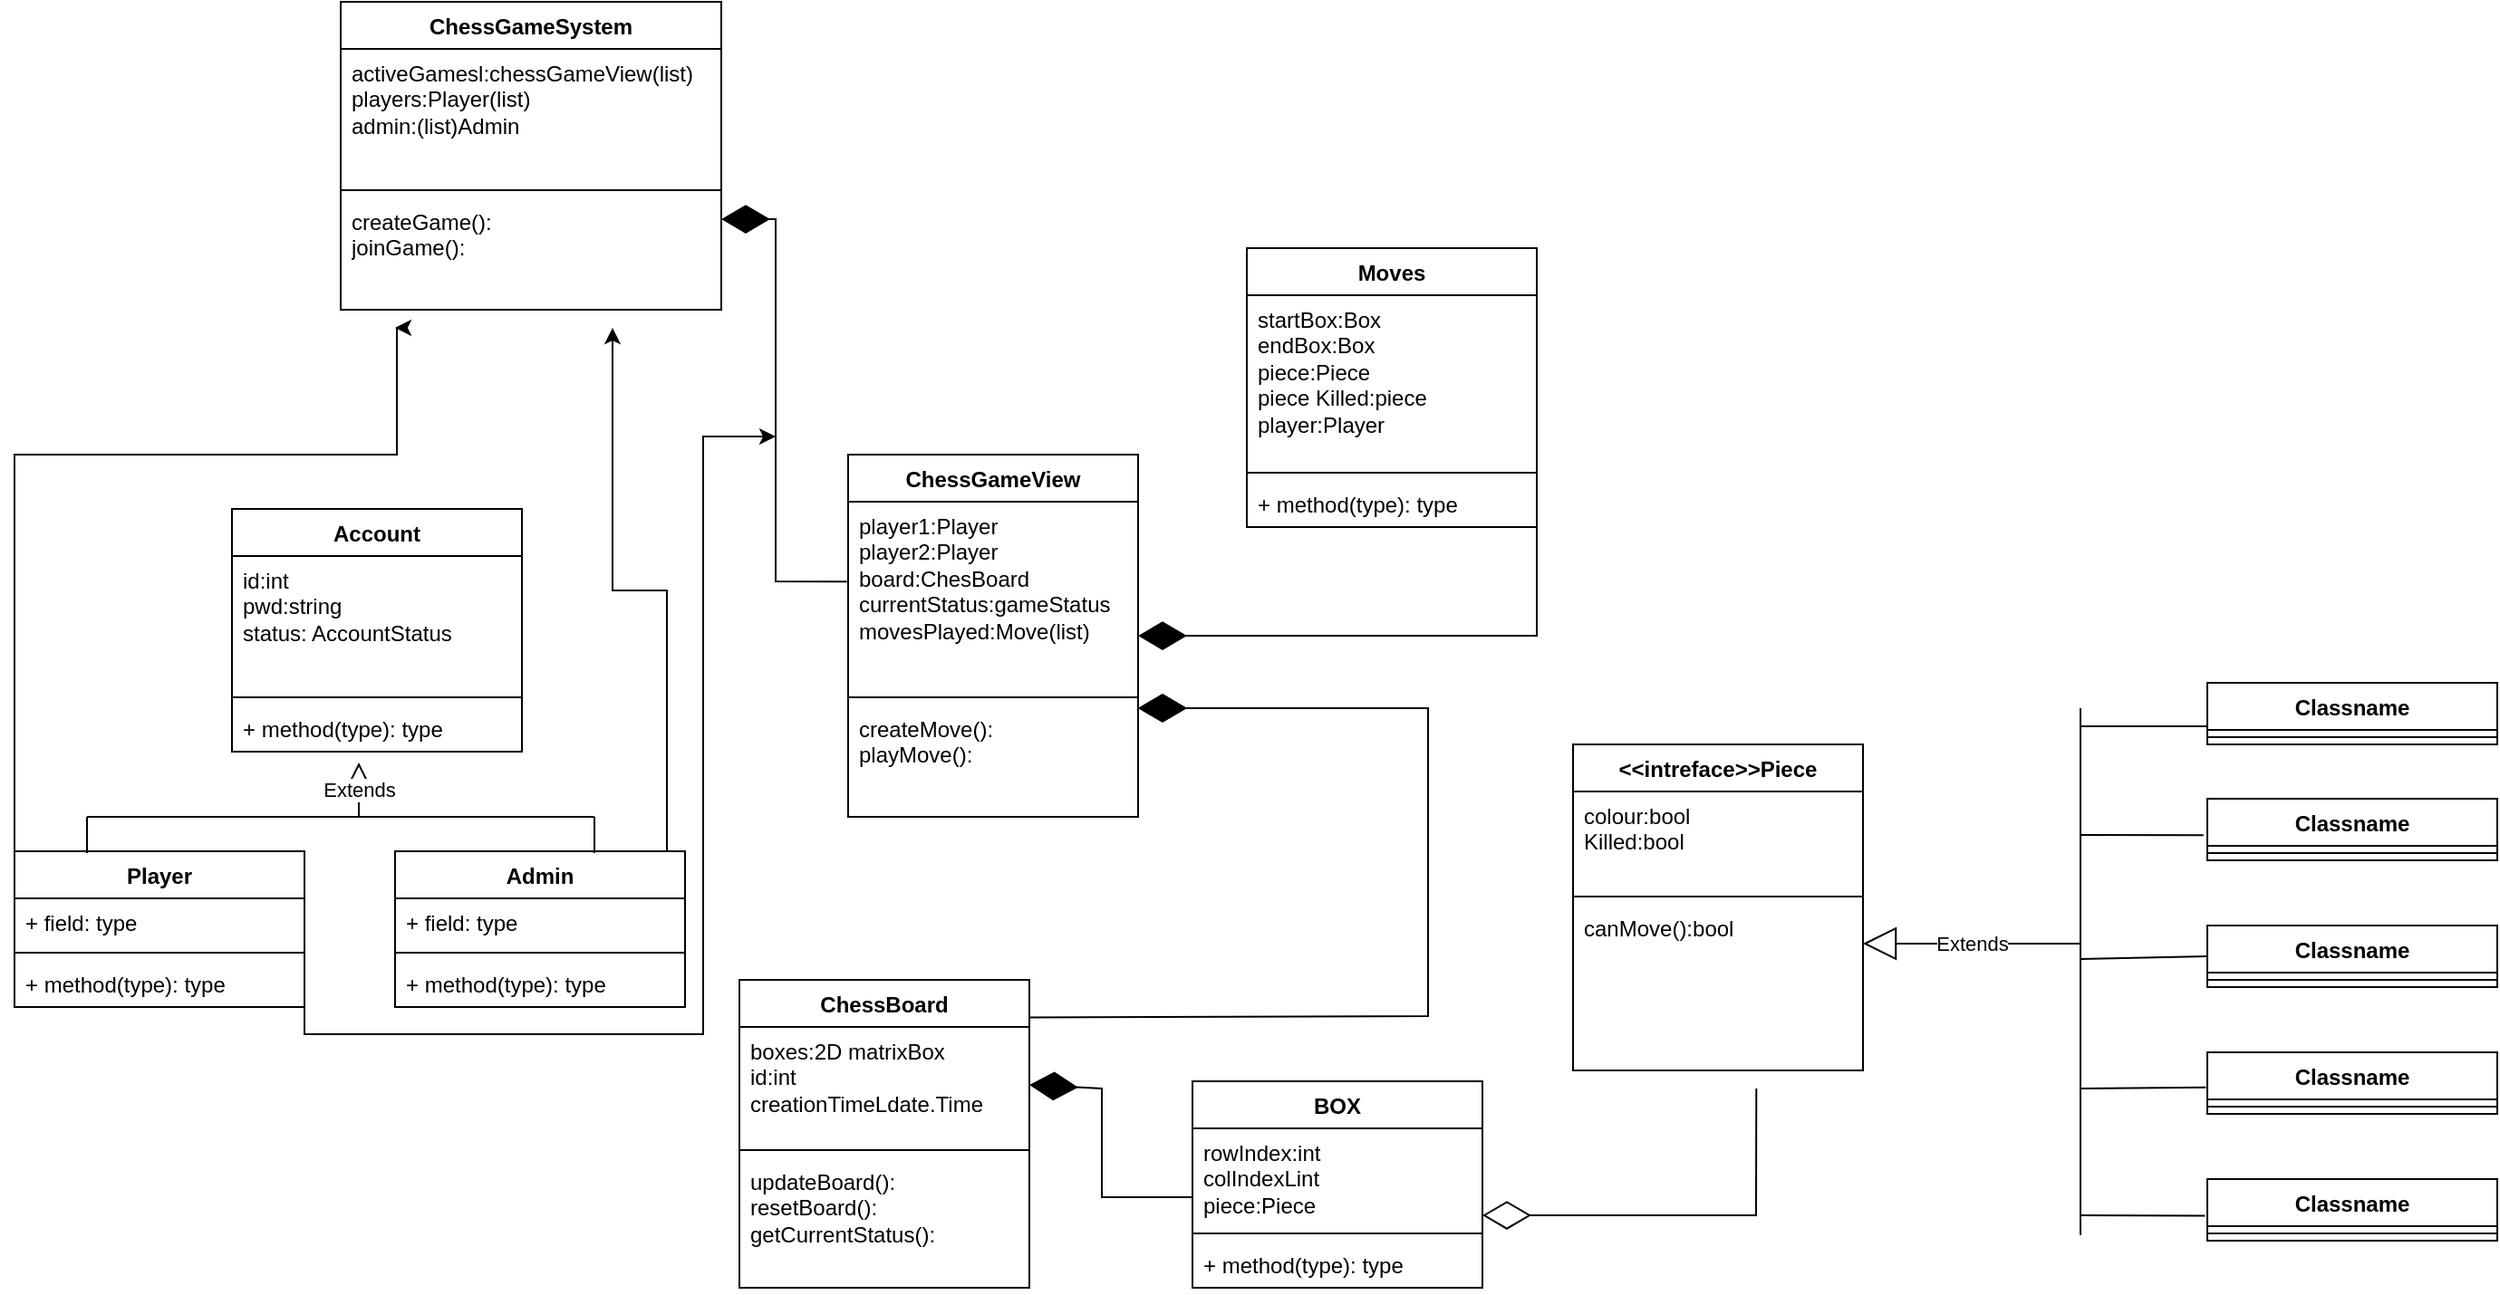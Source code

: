 <mxfile version="26.0.10">
  <diagram name="Page-1" id="ypCs05crEGFQKr5PKMN7">
    <mxGraphModel dx="1990" dy="2480" grid="1" gridSize="10" guides="1" tooltips="1" connect="1" arrows="1" fold="1" page="1" pageScale="1" pageWidth="850" pageHeight="1100" math="0" shadow="0">
      <root>
        <mxCell id="0" />
        <mxCell id="1" parent="0" />
        <mxCell id="SyMgTRrCCVBIhIJBVhTx-1" value="BOX" style="swimlane;fontStyle=1;align=center;verticalAlign=top;childLayout=stackLayout;horizontal=1;startSize=26;horizontalStack=0;resizeParent=1;resizeParentMax=0;resizeLast=0;collapsible=1;marginBottom=0;whiteSpace=wrap;html=1;" vertex="1" parent="1">
          <mxGeometry x="510" y="156" width="160" height="114" as="geometry" />
        </mxCell>
        <mxCell id="SyMgTRrCCVBIhIJBVhTx-2" value="rowIndex:int&lt;div&gt;colIndexLint&lt;/div&gt;&lt;div&gt;piece:Piece&lt;/div&gt;" style="text;strokeColor=none;fillColor=none;align=left;verticalAlign=top;spacingLeft=4;spacingRight=4;overflow=hidden;rotatable=0;points=[[0,0.5],[1,0.5]];portConstraint=eastwest;whiteSpace=wrap;html=1;" vertex="1" parent="SyMgTRrCCVBIhIJBVhTx-1">
          <mxGeometry y="26" width="160" height="54" as="geometry" />
        </mxCell>
        <mxCell id="SyMgTRrCCVBIhIJBVhTx-49" value="" style="endArrow=diamondThin;endFill=0;endSize=24;html=1;rounded=0;entryX=1;entryY=0.889;entryDx=0;entryDy=0;entryPerimeter=0;" edge="1" parent="SyMgTRrCCVBIhIJBVhTx-1" target="SyMgTRrCCVBIhIJBVhTx-2">
          <mxGeometry width="160" relative="1" as="geometry">
            <mxPoint x="311.143" y="4" as="sourcePoint" />
            <mxPoint x="170" y="74" as="targetPoint" />
            <Array as="points">
              <mxPoint x="311" y="74" />
            </Array>
          </mxGeometry>
        </mxCell>
        <mxCell id="SyMgTRrCCVBIhIJBVhTx-3" value="" style="line;strokeWidth=1;fillColor=none;align=left;verticalAlign=middle;spacingTop=-1;spacingLeft=3;spacingRight=3;rotatable=0;labelPosition=right;points=[];portConstraint=eastwest;strokeColor=inherit;" vertex="1" parent="SyMgTRrCCVBIhIJBVhTx-1">
          <mxGeometry y="80" width="160" height="8" as="geometry" />
        </mxCell>
        <mxCell id="SyMgTRrCCVBIhIJBVhTx-4" value="+ method(type): type" style="text;strokeColor=none;fillColor=none;align=left;verticalAlign=top;spacingLeft=4;spacingRight=4;overflow=hidden;rotatable=0;points=[[0,0.5],[1,0.5]];portConstraint=eastwest;whiteSpace=wrap;html=1;" vertex="1" parent="SyMgTRrCCVBIhIJBVhTx-1">
          <mxGeometry y="88" width="160" height="26" as="geometry" />
        </mxCell>
        <mxCell id="SyMgTRrCCVBIhIJBVhTx-9" value="ChessBoard" style="swimlane;fontStyle=1;align=center;verticalAlign=top;childLayout=stackLayout;horizontal=1;startSize=26;horizontalStack=0;resizeParent=1;resizeParentMax=0;resizeLast=0;collapsible=1;marginBottom=0;whiteSpace=wrap;html=1;" vertex="1" parent="1">
          <mxGeometry x="260" y="100" width="160" height="170" as="geometry" />
        </mxCell>
        <mxCell id="SyMgTRrCCVBIhIJBVhTx-10" value="boxes:2D matrixBox&lt;div&gt;id:int&lt;/div&gt;&lt;div&gt;creationTimeLdate.Time&lt;/div&gt;" style="text;strokeColor=none;fillColor=none;align=left;verticalAlign=top;spacingLeft=4;spacingRight=4;overflow=hidden;rotatable=0;points=[[0,0.5],[1,0.5]];portConstraint=eastwest;whiteSpace=wrap;html=1;" vertex="1" parent="SyMgTRrCCVBIhIJBVhTx-9">
          <mxGeometry y="26" width="160" height="64" as="geometry" />
        </mxCell>
        <mxCell id="SyMgTRrCCVBIhIJBVhTx-11" value="" style="line;strokeWidth=1;fillColor=none;align=left;verticalAlign=middle;spacingTop=-1;spacingLeft=3;spacingRight=3;rotatable=0;labelPosition=right;points=[];portConstraint=eastwest;strokeColor=inherit;" vertex="1" parent="SyMgTRrCCVBIhIJBVhTx-9">
          <mxGeometry y="90" width="160" height="8" as="geometry" />
        </mxCell>
        <mxCell id="SyMgTRrCCVBIhIJBVhTx-12" value="updateBoard():&lt;div&gt;resetBoard():&lt;/div&gt;&lt;div&gt;getCurrentStatus():&lt;/div&gt;" style="text;strokeColor=none;fillColor=none;align=left;verticalAlign=top;spacingLeft=4;spacingRight=4;overflow=hidden;rotatable=0;points=[[0,0.5],[1,0.5]];portConstraint=eastwest;whiteSpace=wrap;html=1;" vertex="1" parent="SyMgTRrCCVBIhIJBVhTx-9">
          <mxGeometry y="98" width="160" height="72" as="geometry" />
        </mxCell>
        <mxCell id="SyMgTRrCCVBIhIJBVhTx-13" value="Moves" style="swimlane;fontStyle=1;align=center;verticalAlign=top;childLayout=stackLayout;horizontal=1;startSize=26;horizontalStack=0;resizeParent=1;resizeParentMax=0;resizeLast=0;collapsible=1;marginBottom=0;whiteSpace=wrap;html=1;" vertex="1" parent="1">
          <mxGeometry x="540" y="-304" width="160" height="154" as="geometry" />
        </mxCell>
        <mxCell id="SyMgTRrCCVBIhIJBVhTx-14" value="startBox:Box&lt;div&gt;endBox:Box&amp;nbsp;&lt;/div&gt;&lt;div&gt;piece:Piece&lt;/div&gt;&lt;div&gt;piece Killed:piece&lt;/div&gt;&lt;div&gt;player:Player&lt;/div&gt;" style="text;strokeColor=none;fillColor=none;align=left;verticalAlign=top;spacingLeft=4;spacingRight=4;overflow=hidden;rotatable=0;points=[[0,0.5],[1,0.5]];portConstraint=eastwest;whiteSpace=wrap;html=1;" vertex="1" parent="SyMgTRrCCVBIhIJBVhTx-13">
          <mxGeometry y="26" width="160" height="94" as="geometry" />
        </mxCell>
        <mxCell id="SyMgTRrCCVBIhIJBVhTx-15" value="" style="line;strokeWidth=1;fillColor=none;align=left;verticalAlign=middle;spacingTop=-1;spacingLeft=3;spacingRight=3;rotatable=0;labelPosition=right;points=[];portConstraint=eastwest;strokeColor=inherit;" vertex="1" parent="SyMgTRrCCVBIhIJBVhTx-13">
          <mxGeometry y="120" width="160" height="8" as="geometry" />
        </mxCell>
        <mxCell id="SyMgTRrCCVBIhIJBVhTx-16" value="+ method(type): type" style="text;strokeColor=none;fillColor=none;align=left;verticalAlign=top;spacingLeft=4;spacingRight=4;overflow=hidden;rotatable=0;points=[[0,0.5],[1,0.5]];portConstraint=eastwest;whiteSpace=wrap;html=1;" vertex="1" parent="SyMgTRrCCVBIhIJBVhTx-13">
          <mxGeometry y="128" width="160" height="26" as="geometry" />
        </mxCell>
        <mxCell id="SyMgTRrCCVBIhIJBVhTx-29" value="ChessGameView" style="swimlane;fontStyle=1;align=center;verticalAlign=top;childLayout=stackLayout;horizontal=1;startSize=26;horizontalStack=0;resizeParent=1;resizeParentMax=0;resizeLast=0;collapsible=1;marginBottom=0;whiteSpace=wrap;html=1;" vertex="1" parent="1">
          <mxGeometry x="320" y="-190" width="160" height="200" as="geometry" />
        </mxCell>
        <mxCell id="SyMgTRrCCVBIhIJBVhTx-30" value="player1:Player&lt;div&gt;player2:Player&lt;/div&gt;&lt;div&gt;board:ChesBoard&lt;/div&gt;&lt;div&gt;currentStatus:gameStatus&lt;/div&gt;&lt;div&gt;movesPlayed:Move(list)&lt;/div&gt;" style="text;strokeColor=none;fillColor=none;align=left;verticalAlign=top;spacingLeft=4;spacingRight=4;overflow=hidden;rotatable=0;points=[[0,0.5],[1,0.5]];portConstraint=eastwest;whiteSpace=wrap;html=1;" vertex="1" parent="SyMgTRrCCVBIhIJBVhTx-29">
          <mxGeometry y="26" width="160" height="104" as="geometry" />
        </mxCell>
        <mxCell id="SyMgTRrCCVBIhIJBVhTx-31" value="" style="line;strokeWidth=1;fillColor=none;align=left;verticalAlign=middle;spacingTop=-1;spacingLeft=3;spacingRight=3;rotatable=0;labelPosition=right;points=[];portConstraint=eastwest;strokeColor=inherit;" vertex="1" parent="SyMgTRrCCVBIhIJBVhTx-29">
          <mxGeometry y="130" width="160" height="8" as="geometry" />
        </mxCell>
        <mxCell id="SyMgTRrCCVBIhIJBVhTx-45" value="" style="endArrow=diamondThin;endFill=1;endSize=24;html=1;rounded=0;" edge="1" parent="SyMgTRrCCVBIhIJBVhTx-29">
          <mxGeometry width="160" relative="1" as="geometry">
            <mxPoint x="310" y="140" as="sourcePoint" />
            <mxPoint x="160" y="140" as="targetPoint" />
          </mxGeometry>
        </mxCell>
        <mxCell id="SyMgTRrCCVBIhIJBVhTx-32" value="&lt;div&gt;createMove():&lt;/div&gt;playMove():" style="text;strokeColor=none;fillColor=none;align=left;verticalAlign=top;spacingLeft=4;spacingRight=4;overflow=hidden;rotatable=0;points=[[0,0.5],[1,0.5]];portConstraint=eastwest;whiteSpace=wrap;html=1;" vertex="1" parent="SyMgTRrCCVBIhIJBVhTx-29">
          <mxGeometry y="138" width="160" height="62" as="geometry" />
        </mxCell>
        <mxCell id="SyMgTRrCCVBIhIJBVhTx-33" value="ChessGameSystem" style="swimlane;fontStyle=1;align=center;verticalAlign=top;childLayout=stackLayout;horizontal=1;startSize=26;horizontalStack=0;resizeParent=1;resizeParentMax=0;resizeLast=0;collapsible=1;marginBottom=0;whiteSpace=wrap;html=1;" vertex="1" parent="1">
          <mxGeometry x="40" y="-440" width="210" height="170" as="geometry" />
        </mxCell>
        <mxCell id="SyMgTRrCCVBIhIJBVhTx-34" value="activeGamesl:chessGameView(list)&lt;div&gt;players:Player(list)&lt;/div&gt;&lt;div&gt;admin:(list)Admin&lt;/div&gt;" style="text;strokeColor=none;fillColor=none;align=left;verticalAlign=top;spacingLeft=4;spacingRight=4;overflow=hidden;rotatable=0;points=[[0,0.5],[1,0.5]];portConstraint=eastwest;whiteSpace=wrap;html=1;" vertex="1" parent="SyMgTRrCCVBIhIJBVhTx-33">
          <mxGeometry y="26" width="210" height="74" as="geometry" />
        </mxCell>
        <mxCell id="SyMgTRrCCVBIhIJBVhTx-35" value="" style="line;strokeWidth=1;fillColor=none;align=left;verticalAlign=middle;spacingTop=-1;spacingLeft=3;spacingRight=3;rotatable=0;labelPosition=right;points=[];portConstraint=eastwest;strokeColor=inherit;" vertex="1" parent="SyMgTRrCCVBIhIJBVhTx-33">
          <mxGeometry y="100" width="210" height="8" as="geometry" />
        </mxCell>
        <mxCell id="SyMgTRrCCVBIhIJBVhTx-36" value="createGame():&lt;div&gt;joinGame():&lt;/div&gt;" style="text;strokeColor=none;fillColor=none;align=left;verticalAlign=top;spacingLeft=4;spacingRight=4;overflow=hidden;rotatable=0;points=[[0,0.5],[1,0.5]];portConstraint=eastwest;whiteSpace=wrap;html=1;" vertex="1" parent="SyMgTRrCCVBIhIJBVhTx-33">
          <mxGeometry y="108" width="210" height="62" as="geometry" />
        </mxCell>
        <mxCell id="SyMgTRrCCVBIhIJBVhTx-42" value="" style="endArrow=diamondThin;endFill=1;endSize=24;html=1;rounded=0;entryX=1;entryY=0.5;entryDx=0;entryDy=0;exitX=0;exitY=0.704;exitDx=0;exitDy=0;exitPerimeter=0;" edge="1" parent="1" source="SyMgTRrCCVBIhIJBVhTx-2" target="SyMgTRrCCVBIhIJBVhTx-10">
          <mxGeometry width="160" relative="1" as="geometry">
            <mxPoint x="500" y="220" as="sourcePoint" />
            <mxPoint x="430" y="160" as="targetPoint" />
            <Array as="points">
              <mxPoint x="460" y="220" />
              <mxPoint x="460" y="160" />
            </Array>
          </mxGeometry>
        </mxCell>
        <mxCell id="SyMgTRrCCVBIhIJBVhTx-43" value="" style="endArrow=diamondThin;endFill=0;endSize=24;html=1;rounded=0;exitX=1.001;exitY=0.122;exitDx=0;exitDy=0;exitPerimeter=0;entryX=1;entryY=0.032;entryDx=0;entryDy=0;entryPerimeter=0;" edge="1" parent="1" source="SyMgTRrCCVBIhIJBVhTx-9" target="SyMgTRrCCVBIhIJBVhTx-32">
          <mxGeometry width="160" relative="1" as="geometry">
            <mxPoint x="420" y="120" as="sourcePoint" />
            <mxPoint x="490" y="-50" as="targetPoint" />
            <Array as="points">
              <mxPoint x="640" y="120" />
              <mxPoint x="640" y="-50" />
            </Array>
          </mxGeometry>
        </mxCell>
        <mxCell id="SyMgTRrCCVBIhIJBVhTx-46" value="" style="endArrow=diamondThin;endFill=1;endSize=24;html=1;rounded=0;exitX=-0.004;exitY=0.424;exitDx=0;exitDy=0;exitPerimeter=0;entryX=1;entryY=0.194;entryDx=0;entryDy=0;entryPerimeter=0;" edge="1" parent="1" source="SyMgTRrCCVBIhIJBVhTx-30" target="SyMgTRrCCVBIhIJBVhTx-36">
          <mxGeometry width="160" relative="1" as="geometry">
            <mxPoint x="110" y="-320" as="sourcePoint" />
            <mxPoint x="270" y="-320" as="targetPoint" />
            <Array as="points">
              <mxPoint x="280" y="-120" />
              <mxPoint x="280" y="-320" />
            </Array>
          </mxGeometry>
        </mxCell>
        <mxCell id="SyMgTRrCCVBIhIJBVhTx-48" value="" style="endArrow=diamondThin;endFill=1;endSize=24;html=1;rounded=0;exitX=1;exitY=0.5;exitDx=0;exitDy=0;entryX=1;entryY=0.712;entryDx=0;entryDy=0;entryPerimeter=0;" edge="1" parent="1" source="SyMgTRrCCVBIhIJBVhTx-16" target="SyMgTRrCCVBIhIJBVhTx-30">
          <mxGeometry width="160" relative="1" as="geometry">
            <mxPoint x="350" y="-90" as="sourcePoint" />
            <mxPoint x="510" y="-90" as="targetPoint" />
            <Array as="points">
              <mxPoint x="700" y="-90" />
            </Array>
          </mxGeometry>
        </mxCell>
        <mxCell id="SyMgTRrCCVBIhIJBVhTx-5" value="&amp;lt;&amp;lt;intreface&amp;gt;&amp;gt;Piece" style="swimlane;fontStyle=1;align=center;verticalAlign=top;childLayout=stackLayout;horizontal=1;startSize=26;horizontalStack=0;resizeParent=1;resizeParentMax=0;resizeLast=0;collapsible=1;marginBottom=0;whiteSpace=wrap;html=1;" vertex="1" parent="1">
          <mxGeometry x="720" y="-30" width="160" height="180" as="geometry" />
        </mxCell>
        <mxCell id="SyMgTRrCCVBIhIJBVhTx-6" value="colour:bool&lt;div&gt;Killed:bool&lt;/div&gt;&lt;div&gt;&lt;br&gt;&lt;/div&gt;" style="text;strokeColor=none;fillColor=none;align=left;verticalAlign=top;spacingLeft=4;spacingRight=4;overflow=hidden;rotatable=0;points=[[0,0.5],[1,0.5]];portConstraint=eastwest;whiteSpace=wrap;html=1;" vertex="1" parent="SyMgTRrCCVBIhIJBVhTx-5">
          <mxGeometry y="26" width="160" height="54" as="geometry" />
        </mxCell>
        <mxCell id="SyMgTRrCCVBIhIJBVhTx-7" value="" style="line;strokeWidth=1;fillColor=none;align=left;verticalAlign=middle;spacingTop=-1;spacingLeft=3;spacingRight=3;rotatable=0;labelPosition=right;points=[];portConstraint=eastwest;strokeColor=inherit;" vertex="1" parent="SyMgTRrCCVBIhIJBVhTx-5">
          <mxGeometry y="80" width="160" height="8" as="geometry" />
        </mxCell>
        <mxCell id="SyMgTRrCCVBIhIJBVhTx-8" value="canMove():bool&lt;div&gt;&lt;br&gt;&lt;/div&gt;" style="text;strokeColor=none;fillColor=none;align=left;verticalAlign=top;spacingLeft=4;spacingRight=4;overflow=hidden;rotatable=0;points=[[0,0.5],[1,0.5]];portConstraint=eastwest;whiteSpace=wrap;html=1;" vertex="1" parent="SyMgTRrCCVBIhIJBVhTx-5">
          <mxGeometry y="88" width="160" height="92" as="geometry" />
        </mxCell>
        <mxCell id="SyMgTRrCCVBIhIJBVhTx-51" value="Account" style="swimlane;fontStyle=1;align=center;verticalAlign=top;childLayout=stackLayout;horizontal=1;startSize=26;horizontalStack=0;resizeParent=1;resizeParentMax=0;resizeLast=0;collapsible=1;marginBottom=0;whiteSpace=wrap;html=1;" vertex="1" parent="1">
          <mxGeometry x="-20" y="-160" width="160" height="134" as="geometry" />
        </mxCell>
        <mxCell id="SyMgTRrCCVBIhIJBVhTx-52" value="id:int&lt;div&gt;pwd:string&lt;/div&gt;&lt;div&gt;status: AccountStatus&lt;/div&gt;" style="text;strokeColor=none;fillColor=none;align=left;verticalAlign=top;spacingLeft=4;spacingRight=4;overflow=hidden;rotatable=0;points=[[0,0.5],[1,0.5]];portConstraint=eastwest;whiteSpace=wrap;html=1;" vertex="1" parent="SyMgTRrCCVBIhIJBVhTx-51">
          <mxGeometry y="26" width="160" height="74" as="geometry" />
        </mxCell>
        <mxCell id="SyMgTRrCCVBIhIJBVhTx-53" value="" style="line;strokeWidth=1;fillColor=none;align=left;verticalAlign=middle;spacingTop=-1;spacingLeft=3;spacingRight=3;rotatable=0;labelPosition=right;points=[];portConstraint=eastwest;strokeColor=inherit;" vertex="1" parent="SyMgTRrCCVBIhIJBVhTx-51">
          <mxGeometry y="100" width="160" height="8" as="geometry" />
        </mxCell>
        <mxCell id="SyMgTRrCCVBIhIJBVhTx-54" value="+ method(type): type" style="text;strokeColor=none;fillColor=none;align=left;verticalAlign=top;spacingLeft=4;spacingRight=4;overflow=hidden;rotatable=0;points=[[0,0.5],[1,0.5]];portConstraint=eastwest;whiteSpace=wrap;html=1;" vertex="1" parent="SyMgTRrCCVBIhIJBVhTx-51">
          <mxGeometry y="108" width="160" height="26" as="geometry" />
        </mxCell>
        <mxCell id="SyMgTRrCCVBIhIJBVhTx-94" style="edgeStyle=orthogonalEdgeStyle;rounded=0;orthogonalLoop=1;jettySize=auto;html=1;exitX=0;exitY=0;exitDx=0;exitDy=0;" edge="1" parent="1" source="SyMgTRrCCVBIhIJBVhTx-55">
          <mxGeometry relative="1" as="geometry">
            <mxPoint x="70" y="-260" as="targetPoint" />
            <Array as="points">
              <mxPoint x="-140" y="-190" />
              <mxPoint x="71" y="-190" />
            </Array>
          </mxGeometry>
        </mxCell>
        <mxCell id="SyMgTRrCCVBIhIJBVhTx-95" style="edgeStyle=orthogonalEdgeStyle;rounded=0;orthogonalLoop=1;jettySize=auto;html=1;exitX=1;exitY=0;exitDx=0;exitDy=0;" edge="1" parent="1" source="SyMgTRrCCVBIhIJBVhTx-55">
          <mxGeometry relative="1" as="geometry">
            <mxPoint x="280" y="-200" as="targetPoint" />
            <Array as="points">
              <mxPoint x="20" y="130" />
              <mxPoint x="240" y="130" />
              <mxPoint x="240" y="-200" />
            </Array>
          </mxGeometry>
        </mxCell>
        <mxCell id="SyMgTRrCCVBIhIJBVhTx-55" value="Player" style="swimlane;fontStyle=1;align=center;verticalAlign=top;childLayout=stackLayout;horizontal=1;startSize=26;horizontalStack=0;resizeParent=1;resizeParentMax=0;resizeLast=0;collapsible=1;marginBottom=0;whiteSpace=wrap;html=1;" vertex="1" parent="1">
          <mxGeometry x="-140" y="29" width="160" height="86" as="geometry" />
        </mxCell>
        <mxCell id="SyMgTRrCCVBIhIJBVhTx-56" value="+ field: type" style="text;strokeColor=none;fillColor=none;align=left;verticalAlign=top;spacingLeft=4;spacingRight=4;overflow=hidden;rotatable=0;points=[[0,0.5],[1,0.5]];portConstraint=eastwest;whiteSpace=wrap;html=1;" vertex="1" parent="SyMgTRrCCVBIhIJBVhTx-55">
          <mxGeometry y="26" width="160" height="26" as="geometry" />
        </mxCell>
        <mxCell id="SyMgTRrCCVBIhIJBVhTx-57" value="" style="line;strokeWidth=1;fillColor=none;align=left;verticalAlign=middle;spacingTop=-1;spacingLeft=3;spacingRight=3;rotatable=0;labelPosition=right;points=[];portConstraint=eastwest;strokeColor=inherit;" vertex="1" parent="SyMgTRrCCVBIhIJBVhTx-55">
          <mxGeometry y="52" width="160" height="8" as="geometry" />
        </mxCell>
        <mxCell id="SyMgTRrCCVBIhIJBVhTx-58" value="+ method(type): type" style="text;strokeColor=none;fillColor=none;align=left;verticalAlign=top;spacingLeft=4;spacingRight=4;overflow=hidden;rotatable=0;points=[[0,0.5],[1,0.5]];portConstraint=eastwest;whiteSpace=wrap;html=1;" vertex="1" parent="SyMgTRrCCVBIhIJBVhTx-55">
          <mxGeometry y="60" width="160" height="26" as="geometry" />
        </mxCell>
        <mxCell id="SyMgTRrCCVBIhIJBVhTx-96" style="edgeStyle=orthogonalEdgeStyle;rounded=0;orthogonalLoop=1;jettySize=auto;html=1;exitX=1;exitY=0;exitDx=0;exitDy=0;" edge="1" parent="1" source="SyMgTRrCCVBIhIJBVhTx-59">
          <mxGeometry relative="1" as="geometry">
            <mxPoint x="190" y="-260" as="targetPoint" />
            <Array as="points">
              <mxPoint x="220" y="29" />
              <mxPoint x="220" y="-115" />
              <mxPoint x="190" y="-115" />
            </Array>
          </mxGeometry>
        </mxCell>
        <mxCell id="SyMgTRrCCVBIhIJBVhTx-59" value="Admin" style="swimlane;fontStyle=1;align=center;verticalAlign=top;childLayout=stackLayout;horizontal=1;startSize=26;horizontalStack=0;resizeParent=1;resizeParentMax=0;resizeLast=0;collapsible=1;marginBottom=0;whiteSpace=wrap;html=1;" vertex="1" parent="1">
          <mxGeometry x="70" y="29" width="160" height="86" as="geometry" />
        </mxCell>
        <mxCell id="SyMgTRrCCVBIhIJBVhTx-60" value="+ field: type" style="text;strokeColor=none;fillColor=none;align=left;verticalAlign=top;spacingLeft=4;spacingRight=4;overflow=hidden;rotatable=0;points=[[0,0.5],[1,0.5]];portConstraint=eastwest;whiteSpace=wrap;html=1;" vertex="1" parent="SyMgTRrCCVBIhIJBVhTx-59">
          <mxGeometry y="26" width="160" height="26" as="geometry" />
        </mxCell>
        <mxCell id="SyMgTRrCCVBIhIJBVhTx-61" value="" style="line;strokeWidth=1;fillColor=none;align=left;verticalAlign=middle;spacingTop=-1;spacingLeft=3;spacingRight=3;rotatable=0;labelPosition=right;points=[];portConstraint=eastwest;strokeColor=inherit;" vertex="1" parent="SyMgTRrCCVBIhIJBVhTx-59">
          <mxGeometry y="52" width="160" height="8" as="geometry" />
        </mxCell>
        <mxCell id="SyMgTRrCCVBIhIJBVhTx-62" value="+ method(type): type" style="text;strokeColor=none;fillColor=none;align=left;verticalAlign=top;spacingLeft=4;spacingRight=4;overflow=hidden;rotatable=0;points=[[0,0.5],[1,0.5]];portConstraint=eastwest;whiteSpace=wrap;html=1;" vertex="1" parent="SyMgTRrCCVBIhIJBVhTx-59">
          <mxGeometry y="60" width="160" height="26" as="geometry" />
        </mxCell>
        <mxCell id="SyMgTRrCCVBIhIJBVhTx-63" value="Extends" style="endArrow=block;endSize=16;endFill=0;html=1;rounded=0;" edge="1" parent="1">
          <mxGeometry width="160" relative="1" as="geometry">
            <mxPoint x="50" y="10" as="sourcePoint" />
            <mxPoint x="50" y="-20" as="targetPoint" />
          </mxGeometry>
        </mxCell>
        <mxCell id="SyMgTRrCCVBIhIJBVhTx-64" value="" style="endArrow=none;html=1;rounded=0;" edge="1" parent="1">
          <mxGeometry width="50" height="50" relative="1" as="geometry">
            <mxPoint x="-100" y="10" as="sourcePoint" />
            <mxPoint x="180" y="10" as="targetPoint" />
          </mxGeometry>
        </mxCell>
        <mxCell id="SyMgTRrCCVBIhIJBVhTx-65" value="" style="endArrow=none;html=1;rounded=0;" edge="1" parent="1">
          <mxGeometry width="50" height="50" relative="1" as="geometry">
            <mxPoint x="-100" y="30" as="sourcePoint" />
            <mxPoint x="-100" y="10" as="targetPoint" />
          </mxGeometry>
        </mxCell>
        <mxCell id="SyMgTRrCCVBIhIJBVhTx-66" value="" style="endArrow=none;html=1;rounded=0;" edge="1" parent="1">
          <mxGeometry width="50" height="50" relative="1" as="geometry">
            <mxPoint x="180" y="30" as="sourcePoint" />
            <mxPoint x="180" y="10" as="targetPoint" />
          </mxGeometry>
        </mxCell>
        <mxCell id="SyMgTRrCCVBIhIJBVhTx-67" value="Extends" style="endArrow=block;endSize=16;endFill=0;html=1;rounded=0;" edge="1" parent="1">
          <mxGeometry width="160" relative="1" as="geometry">
            <mxPoint x="1000" y="80" as="sourcePoint" />
            <mxPoint x="880" y="80" as="targetPoint" />
          </mxGeometry>
        </mxCell>
        <mxCell id="SyMgTRrCCVBIhIJBVhTx-68" value="" style="endArrow=none;html=1;rounded=0;" edge="1" parent="1">
          <mxGeometry width="50" height="50" relative="1" as="geometry">
            <mxPoint x="1000" y="240.914" as="sourcePoint" />
            <mxPoint x="1000" y="-50" as="targetPoint" />
          </mxGeometry>
        </mxCell>
        <mxCell id="SyMgTRrCCVBIhIJBVhTx-69" value="Classname" style="swimlane;fontStyle=1;align=center;verticalAlign=top;childLayout=stackLayout;horizontal=1;startSize=26;horizontalStack=0;resizeParent=1;resizeParentMax=0;resizeLast=0;collapsible=1;marginBottom=0;whiteSpace=wrap;html=1;" vertex="1" parent="1">
          <mxGeometry x="1070" y="-64" width="160" height="34" as="geometry" />
        </mxCell>
        <mxCell id="SyMgTRrCCVBIhIJBVhTx-71" value="" style="line;strokeWidth=1;fillColor=none;align=left;verticalAlign=middle;spacingTop=-1;spacingLeft=3;spacingRight=3;rotatable=0;labelPosition=right;points=[];portConstraint=eastwest;strokeColor=inherit;" vertex="1" parent="SyMgTRrCCVBIhIJBVhTx-69">
          <mxGeometry y="26" width="160" height="8" as="geometry" />
        </mxCell>
        <mxCell id="SyMgTRrCCVBIhIJBVhTx-73" value="Classname" style="swimlane;fontStyle=1;align=center;verticalAlign=top;childLayout=stackLayout;horizontal=1;startSize=26;horizontalStack=0;resizeParent=1;resizeParentMax=0;resizeLast=0;collapsible=1;marginBottom=0;whiteSpace=wrap;html=1;" vertex="1" parent="1">
          <mxGeometry x="1070" width="160" height="34" as="geometry" />
        </mxCell>
        <mxCell id="SyMgTRrCCVBIhIJBVhTx-75" value="" style="line;strokeWidth=1;fillColor=none;align=left;verticalAlign=middle;spacingTop=-1;spacingLeft=3;spacingRight=3;rotatable=0;labelPosition=right;points=[];portConstraint=eastwest;strokeColor=inherit;" vertex="1" parent="SyMgTRrCCVBIhIJBVhTx-73">
          <mxGeometry y="26" width="160" height="8" as="geometry" />
        </mxCell>
        <mxCell id="SyMgTRrCCVBIhIJBVhTx-77" value="Classname" style="swimlane;fontStyle=1;align=center;verticalAlign=top;childLayout=stackLayout;horizontal=1;startSize=26;horizontalStack=0;resizeParent=1;resizeParentMax=0;resizeLast=0;collapsible=1;marginBottom=0;whiteSpace=wrap;html=1;" vertex="1" parent="1">
          <mxGeometry x="1070" y="70" width="160" height="34" as="geometry" />
        </mxCell>
        <mxCell id="SyMgTRrCCVBIhIJBVhTx-79" value="" style="line;strokeWidth=1;fillColor=none;align=left;verticalAlign=middle;spacingTop=-1;spacingLeft=3;spacingRight=3;rotatable=0;labelPosition=right;points=[];portConstraint=eastwest;strokeColor=inherit;" vertex="1" parent="SyMgTRrCCVBIhIJBVhTx-77">
          <mxGeometry y="26" width="160" height="8" as="geometry" />
        </mxCell>
        <mxCell id="SyMgTRrCCVBIhIJBVhTx-81" value="Classname" style="swimlane;fontStyle=1;align=center;verticalAlign=top;childLayout=stackLayout;horizontal=1;startSize=26;horizontalStack=0;resizeParent=1;resizeParentMax=0;resizeLast=0;collapsible=1;marginBottom=0;whiteSpace=wrap;html=1;" vertex="1" parent="1">
          <mxGeometry x="1070" y="140" width="160" height="34" as="geometry" />
        </mxCell>
        <mxCell id="SyMgTRrCCVBIhIJBVhTx-83" value="" style="line;strokeWidth=1;fillColor=none;align=left;verticalAlign=middle;spacingTop=-1;spacingLeft=3;spacingRight=3;rotatable=0;labelPosition=right;points=[];portConstraint=eastwest;strokeColor=inherit;" vertex="1" parent="SyMgTRrCCVBIhIJBVhTx-81">
          <mxGeometry y="26" width="160" height="8" as="geometry" />
        </mxCell>
        <mxCell id="SyMgTRrCCVBIhIJBVhTx-85" value="Classname" style="swimlane;fontStyle=1;align=center;verticalAlign=top;childLayout=stackLayout;horizontal=1;startSize=26;horizontalStack=0;resizeParent=1;resizeParentMax=0;resizeLast=0;collapsible=1;marginBottom=0;whiteSpace=wrap;html=1;" vertex="1" parent="1">
          <mxGeometry x="1070" y="210" width="160" height="34" as="geometry" />
        </mxCell>
        <mxCell id="SyMgTRrCCVBIhIJBVhTx-87" value="" style="line;strokeWidth=1;fillColor=none;align=left;verticalAlign=middle;spacingTop=-1;spacingLeft=3;spacingRight=3;rotatable=0;labelPosition=right;points=[];portConstraint=eastwest;strokeColor=inherit;" vertex="1" parent="SyMgTRrCCVBIhIJBVhTx-85">
          <mxGeometry y="26" width="160" height="8" as="geometry" />
        </mxCell>
        <mxCell id="SyMgTRrCCVBIhIJBVhTx-89" value="" style="endArrow=none;html=1;rounded=0;" edge="1" parent="1">
          <mxGeometry width="50" height="50" relative="1" as="geometry">
            <mxPoint x="1000" y="-40" as="sourcePoint" />
            <mxPoint x="1070" y="-40" as="targetPoint" />
          </mxGeometry>
        </mxCell>
        <mxCell id="SyMgTRrCCVBIhIJBVhTx-90" value="" style="endArrow=none;html=1;rounded=0;entryX=-0.013;entryY=0.593;entryDx=0;entryDy=0;entryPerimeter=0;" edge="1" parent="1" target="SyMgTRrCCVBIhIJBVhTx-73">
          <mxGeometry width="50" height="50" relative="1" as="geometry">
            <mxPoint x="1000" y="20" as="sourcePoint" />
            <mxPoint x="1050" y="-20" as="targetPoint" />
          </mxGeometry>
        </mxCell>
        <mxCell id="SyMgTRrCCVBIhIJBVhTx-91" value="" style="endArrow=none;html=1;rounded=0;entryX=0;entryY=0.5;entryDx=0;entryDy=0;" edge="1" parent="1" target="SyMgTRrCCVBIhIJBVhTx-77">
          <mxGeometry width="50" height="50" relative="1" as="geometry">
            <mxPoint x="1000" y="88.5" as="sourcePoint" />
            <mxPoint x="1070" y="85.5" as="targetPoint" />
          </mxGeometry>
        </mxCell>
        <mxCell id="SyMgTRrCCVBIhIJBVhTx-92" value="" style="endArrow=none;html=1;rounded=0;entryX=-0.005;entryY=0.57;entryDx=0;entryDy=0;entryPerimeter=0;" edge="1" parent="1" target="SyMgTRrCCVBIhIJBVhTx-81">
          <mxGeometry width="50" height="50" relative="1" as="geometry">
            <mxPoint x="1000" y="160" as="sourcePoint" />
            <mxPoint x="1050" y="110" as="targetPoint" />
          </mxGeometry>
        </mxCell>
        <mxCell id="SyMgTRrCCVBIhIJBVhTx-93" value="" style="endArrow=none;html=1;rounded=0;entryX=-0.008;entryY=0.594;entryDx=0;entryDy=0;entryPerimeter=0;" edge="1" parent="1" target="SyMgTRrCCVBIhIJBVhTx-85">
          <mxGeometry width="50" height="50" relative="1" as="geometry">
            <mxPoint x="1000" y="230" as="sourcePoint" />
            <mxPoint x="1050" y="180" as="targetPoint" />
          </mxGeometry>
        </mxCell>
      </root>
    </mxGraphModel>
  </diagram>
</mxfile>

